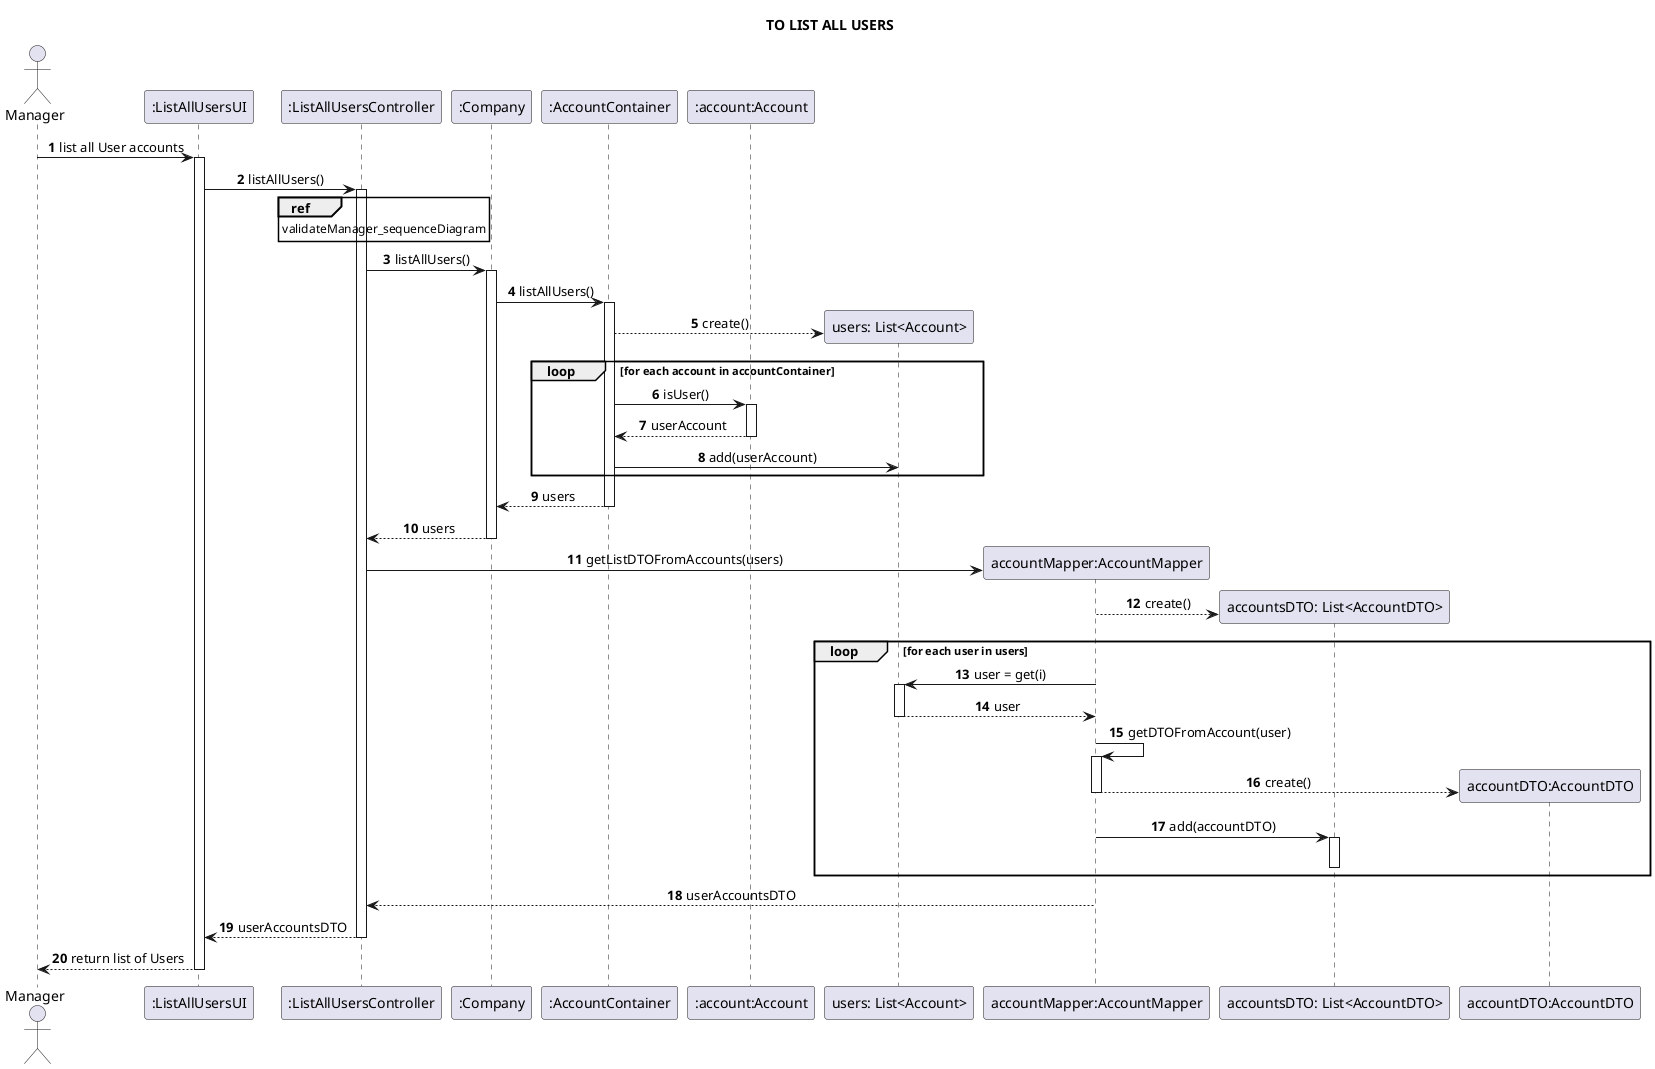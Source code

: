 @startuml

skinparam sequenceMessageAlign center
title TO LIST ALL USERS
autonumber

actor Manager
participant ":ListAllUsersUI" as ui
participant ":ListAllUsersController" as controller
participant ":Company" as company
participant ":AccountContainer" as container
participant ":account:Account" as acc
participant "users: List<Account>" as list
participant "accountMapper:AccountMapper" as mapper
participant "accountsDTO: List<AccountDTO>" as dtolist
participant "accountDTO:AccountDTO" as dto

Manager -> ui: list all User accounts
activate ui
ui -> controller: listAllUsers()
activate controller
ref over controller: validateManager_sequenceDiagram
controller -> company: listAllUsers()
activate company
company -> container: listAllUsers()
activate container
create list
container --> list: create()
loop for each account in accountContainer
container -> acc : isUser()
activate acc
acc --> container: userAccount
deactivate acc
container -> list: add(userAccount)
end loop
container --> company: users
deactivate container
company --> controller: users
deactivate company
create mapper
controller -> mapper: getListDTOFromAccounts(users)
create dtolist
mapper --> dtolist: create()
loop for each user in users
mapper -> list: user = get(i)
activate list
list --> mapper: user
deactivate list
mapper -> mapper: getDTOFromAccount(user)
activate mapper
create dto
mapper --> dto: create()
deactivate mapper
mapper -> dtolist: add(accountDTO)
activate dtolist
deactivate dtolist
end loop
mapper --> controller: userAccountsDTO
controller --> ui: userAccountsDTO
deactivate controller
ui --> Manager: return list of Users
deactivate ui
@enduml